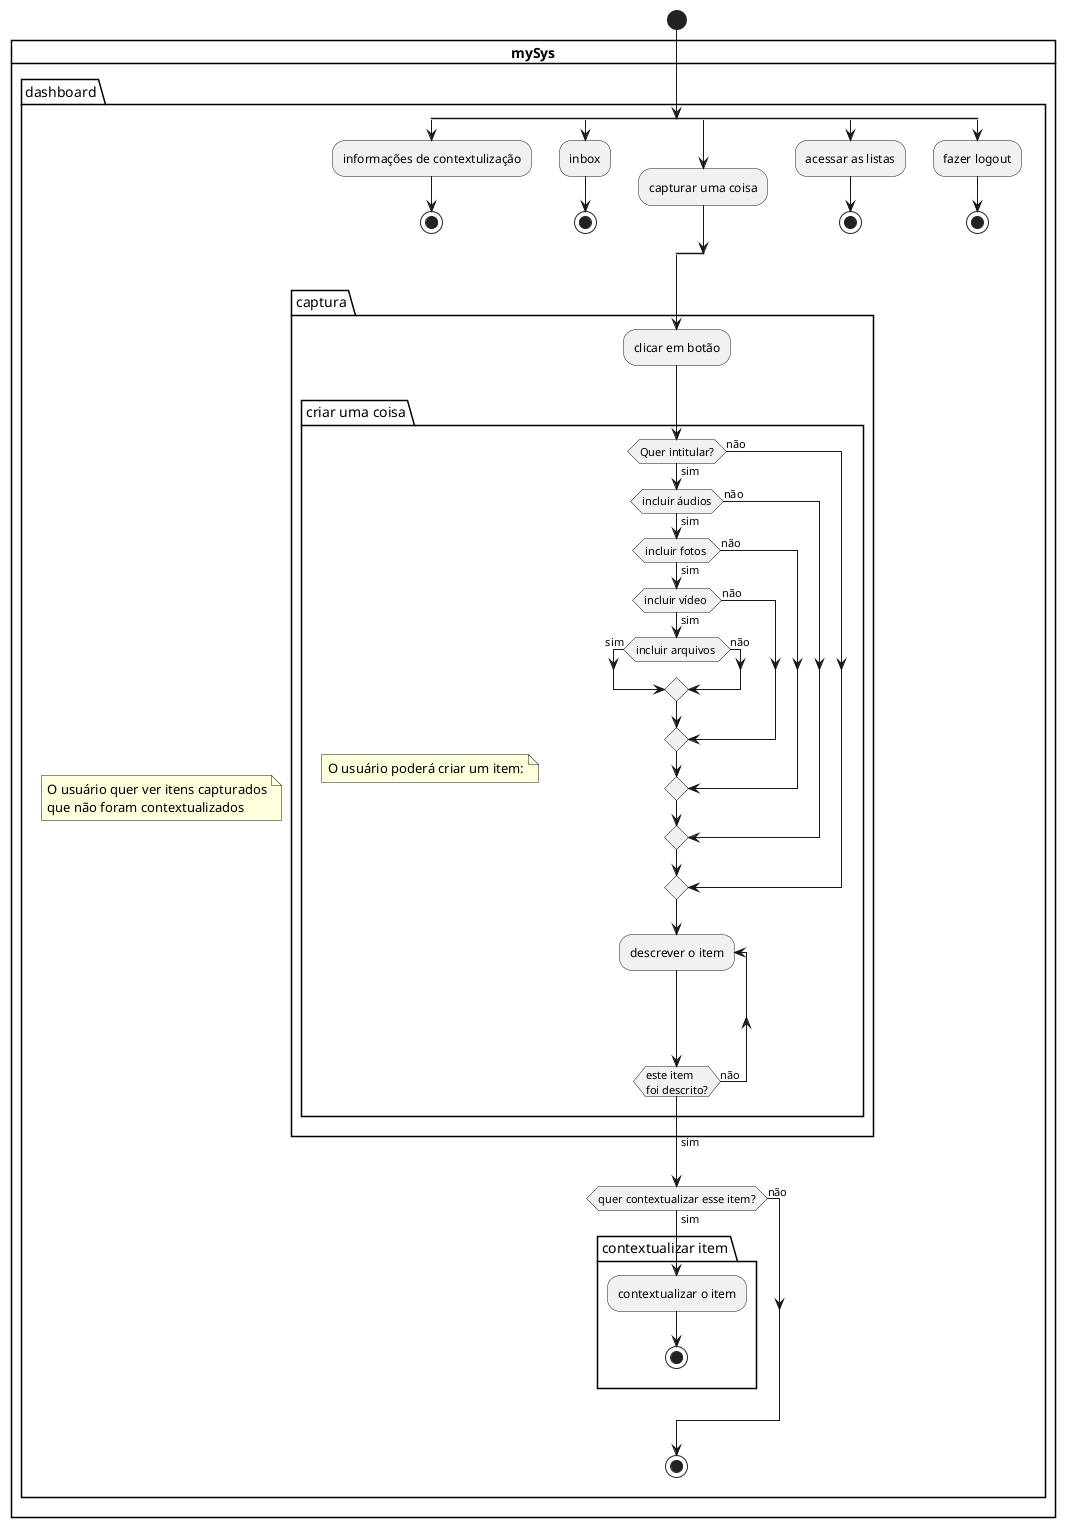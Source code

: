 @startuml

start
card **mySys** {
  package dashboard {
    floating note: O usuário quer ver itens capturados\nque não foram contextualizados
    split
    :informações de contextulização;
    stop
    split again
    :inbox;
    stop
    split again
    :capturar uma coisa;
    split again
    :acessar as listas;
    stop
    split again
    :fazer logout;
    stop
    end split
    package captura {
      :clicar em botão;
      package "criar uma coisa" {
        floating note: O usuário poderá criar um item:
        if (Quer intitular?) then (sim)
          ' :colocar um título;
          if (incluir áudios) then (sim)
            if (incluir fotos ) then (sim)
              if (incluir vídeo ) then (sim)
                if (incluir arquivos ) then (sim)
                else (não)
                endif
              else (não)
              endif
            else (não)
            endif
          else (não)
          endif
        else (não)
        endif
        repeat :descrever o item;
        repeat while (este item\nfoi descrito?) is (não)
        ->sim;
      }
    }
      if (quer contextualizar esse item?) then (sim)
        package "contextualizar item" {
          :contextualizar o item;
          stop
        }
      else (não)
      endif
    stop
  }
}
@enduml
